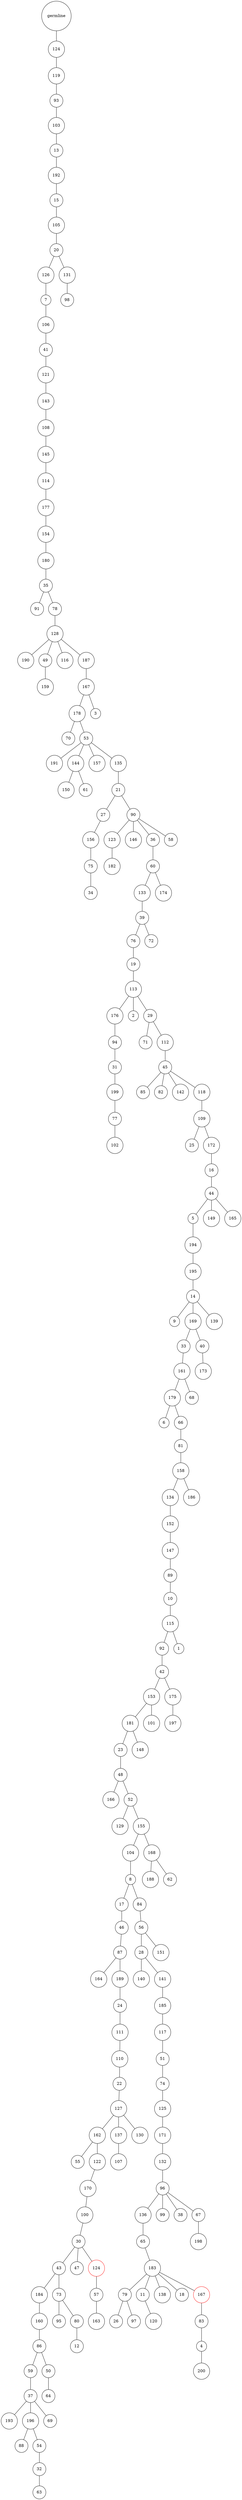 graph {
	rankdir=UD;
	splines=line;
	node [shape=circle]
	"0x7f1e9b8c7c70" [label="germline"];
	"0x7f1e9b8c7ca0" [label="124"];
	"0x7f1e9b8c7c70" -- "0x7f1e9b8c7ca0" ;
	"0x7f1e9b8c7cd0" [label="119"];
	"0x7f1e9b8c7ca0" -- "0x7f1e9b8c7cd0" ;
	"0x7f1e9b8c7d00" [label="93"];
	"0x7f1e9b8c7cd0" -- "0x7f1e9b8c7d00" ;
	"0x7f1e9b8c7d30" [label="103"];
	"0x7f1e9b8c7d00" -- "0x7f1e9b8c7d30" ;
	"0x7f1e9b8c7d60" [label="13"];
	"0x7f1e9b8c7d30" -- "0x7f1e9b8c7d60" ;
	"0x7f1e9b8c7d90" [label="192"];
	"0x7f1e9b8c7d60" -- "0x7f1e9b8c7d90" ;
	"0x7f1e9b8c7dc0" [label="15"];
	"0x7f1e9b8c7d90" -- "0x7f1e9b8c7dc0" ;
	"0x7f1e9b8c7df0" [label="105"];
	"0x7f1e9b8c7dc0" -- "0x7f1e9b8c7df0" ;
	"0x7f1e9b8c7e20" [label="20"];
	"0x7f1e9b8c7df0" -- "0x7f1e9b8c7e20" ;
	"0x7f1e9b8c7e50" [label="126"];
	"0x7f1e9b8c7e20" -- "0x7f1e9b8c7e50" ;
	"0x7f1e9b8c7e80" [label="7"];
	"0x7f1e9b8c7e50" -- "0x7f1e9b8c7e80" ;
	"0x7f1e9b8c7eb0" [label="106"];
	"0x7f1e9b8c7e80" -- "0x7f1e9b8c7eb0" ;
	"0x7f1e9b8c7ee0" [label="41"];
	"0x7f1e9b8c7eb0" -- "0x7f1e9b8c7ee0" ;
	"0x7f1e9b8c7f10" [label="121"];
	"0x7f1e9b8c7ee0" -- "0x7f1e9b8c7f10" ;
	"0x7f1e9b8c7f40" [label="143"];
	"0x7f1e9b8c7f10" -- "0x7f1e9b8c7f40" ;
	"0x7f1e9b8c7f70" [label="108"];
	"0x7f1e9b8c7f40" -- "0x7f1e9b8c7f70" ;
	"0x7f1e9b8c7fa0" [label="145"];
	"0x7f1e9b8c7f70" -- "0x7f1e9b8c7fa0" ;
	"0x7f1e9b8c7fd0" [label="114"];
	"0x7f1e9b8c7fa0" -- "0x7f1e9b8c7fd0" ;
	"0x7f1e9b8ca040" [label="177"];
	"0x7f1e9b8c7fd0" -- "0x7f1e9b8ca040" ;
	"0x7f1e9b8ca070" [label="154"];
	"0x7f1e9b8ca040" -- "0x7f1e9b8ca070" ;
	"0x7f1e9b8ca0a0" [label="180"];
	"0x7f1e9b8ca070" -- "0x7f1e9b8ca0a0" ;
	"0x7f1e9b8ca0d0" [label="35"];
	"0x7f1e9b8ca0a0" -- "0x7f1e9b8ca0d0" ;
	"0x7f1e9b8ca100" [label="91"];
	"0x7f1e9b8ca0d0" -- "0x7f1e9b8ca100" ;
	"0x7f1e9b8ca130" [label="78"];
	"0x7f1e9b8ca0d0" -- "0x7f1e9b8ca130" ;
	"0x7f1e9b8ca160" [label="128"];
	"0x7f1e9b8ca130" -- "0x7f1e9b8ca160" ;
	"0x7f1e9b8ca190" [label="190"];
	"0x7f1e9b8ca160" -- "0x7f1e9b8ca190" ;
	"0x7f1e9b8ca1c0" [label="49"];
	"0x7f1e9b8ca160" -- "0x7f1e9b8ca1c0" ;
	"0x7f1e9b8ca1f0" [label="159"];
	"0x7f1e9b8ca1c0" -- "0x7f1e9b8ca1f0" ;
	"0x7f1e9b8ca220" [label="116"];
	"0x7f1e9b8ca160" -- "0x7f1e9b8ca220" ;
	"0x7f1e9b8ca250" [label="187"];
	"0x7f1e9b8ca160" -- "0x7f1e9b8ca250" ;
	"0x7f1e9b8ca280" [label="167"];
	"0x7f1e9b8ca250" -- "0x7f1e9b8ca280" ;
	"0x7f1e9b8ca2b0" [label="178"];
	"0x7f1e9b8ca280" -- "0x7f1e9b8ca2b0" ;
	"0x7f1e9b8ca2e0" [label="70"];
	"0x7f1e9b8ca2b0" -- "0x7f1e9b8ca2e0" ;
	"0x7f1e9b8ca310" [label="53"];
	"0x7f1e9b8ca2b0" -- "0x7f1e9b8ca310" ;
	"0x7f1e9b8ca340" [label="191"];
	"0x7f1e9b8ca310" -- "0x7f1e9b8ca340" ;
	"0x7f1e9b8ca370" [label="144"];
	"0x7f1e9b8ca310" -- "0x7f1e9b8ca370" ;
	"0x7f1e9b8ca3a0" [label="150"];
	"0x7f1e9b8ca370" -- "0x7f1e9b8ca3a0" ;
	"0x7f1e9b8ca3d0" [label="61"];
	"0x7f1e9b8ca370" -- "0x7f1e9b8ca3d0" ;
	"0x7f1e9b8ca400" [label="157"];
	"0x7f1e9b8ca310" -- "0x7f1e9b8ca400" ;
	"0x7f1e9b8ca430" [label="135"];
	"0x7f1e9b8ca310" -- "0x7f1e9b8ca430" ;
	"0x7f1e9b8ca460" [label="21"];
	"0x7f1e9b8ca430" -- "0x7f1e9b8ca460" ;
	"0x7f1e9b8ca490" [label="27"];
	"0x7f1e9b8ca460" -- "0x7f1e9b8ca490" ;
	"0x7f1e9b8ca4c0" [label="156"];
	"0x7f1e9b8ca490" -- "0x7f1e9b8ca4c0" ;
	"0x7f1e9b8ca4f0" [label="75"];
	"0x7f1e9b8ca4c0" -- "0x7f1e9b8ca4f0" ;
	"0x7f1e9b8ca520" [label="34"];
	"0x7f1e9b8ca4f0" -- "0x7f1e9b8ca520" ;
	"0x7f1e9b8ca550" [label="90"];
	"0x7f1e9b8ca460" -- "0x7f1e9b8ca550" ;
	"0x7f1e9b8ca580" [label="123"];
	"0x7f1e9b8ca550" -- "0x7f1e9b8ca580" ;
	"0x7f1e9b8ca5b0" [label="182"];
	"0x7f1e9b8ca580" -- "0x7f1e9b8ca5b0" ;
	"0x7f1e9b8ca5e0" [label="146"];
	"0x7f1e9b8ca550" -- "0x7f1e9b8ca5e0" ;
	"0x7f1e9b8ca610" [label="36"];
	"0x7f1e9b8ca550" -- "0x7f1e9b8ca610" ;
	"0x7f1e9b8ca640" [label="60"];
	"0x7f1e9b8ca610" -- "0x7f1e9b8ca640" ;
	"0x7f1e9b8ca670" [label="133"];
	"0x7f1e9b8ca640" -- "0x7f1e9b8ca670" ;
	"0x7f1e9b8ca6a0" [label="39"];
	"0x7f1e9b8ca670" -- "0x7f1e9b8ca6a0" ;
	"0x7f1e9b8ca6d0" [label="76"];
	"0x7f1e9b8ca6a0" -- "0x7f1e9b8ca6d0" ;
	"0x7f1e9b8ca700" [label="19"];
	"0x7f1e9b8ca6d0" -- "0x7f1e9b8ca700" ;
	"0x7f1e9b8ca730" [label="113"];
	"0x7f1e9b8ca700" -- "0x7f1e9b8ca730" ;
	"0x7f1e9b8ca760" [label="176"];
	"0x7f1e9b8ca730" -- "0x7f1e9b8ca760" ;
	"0x7f1e9b8ca790" [label="94"];
	"0x7f1e9b8ca760" -- "0x7f1e9b8ca790" ;
	"0x7f1e9b8ca7c0" [label="31"];
	"0x7f1e9b8ca790" -- "0x7f1e9b8ca7c0" ;
	"0x7f1e9b8ca7f0" [label="199"];
	"0x7f1e9b8ca7c0" -- "0x7f1e9b8ca7f0" ;
	"0x7f1e9b8ca820" [label="77"];
	"0x7f1e9b8ca7f0" -- "0x7f1e9b8ca820" ;
	"0x7f1e9b8ca850" [label="102"];
	"0x7f1e9b8ca820" -- "0x7f1e9b8ca850" ;
	"0x7f1e9b8ca880" [label="2"];
	"0x7f1e9b8ca730" -- "0x7f1e9b8ca880" ;
	"0x7f1e9b8ca8b0" [label="29"];
	"0x7f1e9b8ca730" -- "0x7f1e9b8ca8b0" ;
	"0x7f1e9b8ca8e0" [label="71"];
	"0x7f1e9b8ca8b0" -- "0x7f1e9b8ca8e0" ;
	"0x7f1e9b8ca910" [label="112"];
	"0x7f1e9b8ca8b0" -- "0x7f1e9b8ca910" ;
	"0x7f1e9b8ca940" [label="45"];
	"0x7f1e9b8ca910" -- "0x7f1e9b8ca940" ;
	"0x7f1e9b8ca970" [label="85"];
	"0x7f1e9b8ca940" -- "0x7f1e9b8ca970" ;
	"0x7f1e9b8ca9a0" [label="82"];
	"0x7f1e9b8ca940" -- "0x7f1e9b8ca9a0" ;
	"0x7f1e9b8ca9d0" [label="142"];
	"0x7f1e9b8ca940" -- "0x7f1e9b8ca9d0" ;
	"0x7f1e9b8caa00" [label="118"];
	"0x7f1e9b8ca940" -- "0x7f1e9b8caa00" ;
	"0x7f1e9b8caa30" [label="109"];
	"0x7f1e9b8caa00" -- "0x7f1e9b8caa30" ;
	"0x7f1e9b8caa60" [label="25"];
	"0x7f1e9b8caa30" -- "0x7f1e9b8caa60" ;
	"0x7f1e9b8caa90" [label="172"];
	"0x7f1e9b8caa30" -- "0x7f1e9b8caa90" ;
	"0x7f1e9b8caac0" [label="16"];
	"0x7f1e9b8caa90" -- "0x7f1e9b8caac0" ;
	"0x7f1e9b8caaf0" [label="44"];
	"0x7f1e9b8caac0" -- "0x7f1e9b8caaf0" ;
	"0x7f1e9b8cab20" [label="5"];
	"0x7f1e9b8caaf0" -- "0x7f1e9b8cab20" ;
	"0x7f1e9b8cab50" [label="194"];
	"0x7f1e9b8cab20" -- "0x7f1e9b8cab50" ;
	"0x7f1e9b8cab80" [label="195"];
	"0x7f1e9b8cab50" -- "0x7f1e9b8cab80" ;
	"0x7f1e9b8cabb0" [label="14"];
	"0x7f1e9b8cab80" -- "0x7f1e9b8cabb0" ;
	"0x7f1e9b8cabe0" [label="9"];
	"0x7f1e9b8cabb0" -- "0x7f1e9b8cabe0" ;
	"0x7f1e9b8cac10" [label="169"];
	"0x7f1e9b8cabb0" -- "0x7f1e9b8cac10" ;
	"0x7f1e9b8cac40" [label="33"];
	"0x7f1e9b8cac10" -- "0x7f1e9b8cac40" ;
	"0x7f1e9b8cac70" [label="161"];
	"0x7f1e9b8cac40" -- "0x7f1e9b8cac70" ;
	"0x7f1e9b8caca0" [label="179"];
	"0x7f1e9b8cac70" -- "0x7f1e9b8caca0" ;
	"0x7f1e9b8cacd0" [label="6"];
	"0x7f1e9b8caca0" -- "0x7f1e9b8cacd0" ;
	"0x7f1e9b8cad00" [label="66"];
	"0x7f1e9b8caca0" -- "0x7f1e9b8cad00" ;
	"0x7f1e9b8cad30" [label="81"];
	"0x7f1e9b8cad00" -- "0x7f1e9b8cad30" ;
	"0x7f1e9b8cad60" [label="158"];
	"0x7f1e9b8cad30" -- "0x7f1e9b8cad60" ;
	"0x7f1e9b8cad90" [label="134"];
	"0x7f1e9b8cad60" -- "0x7f1e9b8cad90" ;
	"0x7f1e9b8cadc0" [label="152"];
	"0x7f1e9b8cad90" -- "0x7f1e9b8cadc0" ;
	"0x7f1e9b8cadf0" [label="147"];
	"0x7f1e9b8cadc0" -- "0x7f1e9b8cadf0" ;
	"0x7f1e9b8cae20" [label="89"];
	"0x7f1e9b8cadf0" -- "0x7f1e9b8cae20" ;
	"0x7f1e9b8cae50" [label="10"];
	"0x7f1e9b8cae20" -- "0x7f1e9b8cae50" ;
	"0x7f1e9b8cae80" [label="115"];
	"0x7f1e9b8cae50" -- "0x7f1e9b8cae80" ;
	"0x7f1e9b8caeb0" [label="92"];
	"0x7f1e9b8cae80" -- "0x7f1e9b8caeb0" ;
	"0x7f1e9b8caee0" [label="42"];
	"0x7f1e9b8caeb0" -- "0x7f1e9b8caee0" ;
	"0x7f1e9b8caf10" [label="153"];
	"0x7f1e9b8caee0" -- "0x7f1e9b8caf10" ;
	"0x7f1e9b8caf40" [label="181"];
	"0x7f1e9b8caf10" -- "0x7f1e9b8caf40" ;
	"0x7f1e9b8caf70" [label="23"];
	"0x7f1e9b8caf40" -- "0x7f1e9b8caf70" ;
	"0x7f1e9b8cafa0" [label="48"];
	"0x7f1e9b8caf70" -- "0x7f1e9b8cafa0" ;
	"0x7f1e9b8cafd0" [label="166"];
	"0x7f1e9b8cafa0" -- "0x7f1e9b8cafd0" ;
	"0x7f1e9b8cd040" [label="52"];
	"0x7f1e9b8cafa0" -- "0x7f1e9b8cd040" ;
	"0x7f1e9b8cd070" [label="129"];
	"0x7f1e9b8cd040" -- "0x7f1e9b8cd070" ;
	"0x7f1e9b8cd0a0" [label="155"];
	"0x7f1e9b8cd040" -- "0x7f1e9b8cd0a0" ;
	"0x7f1e9b8cd0d0" [label="104"];
	"0x7f1e9b8cd0a0" -- "0x7f1e9b8cd0d0" ;
	"0x7f1e9b8cd100" [label="8"];
	"0x7f1e9b8cd0d0" -- "0x7f1e9b8cd100" ;
	"0x7f1e9b8cd130" [label="17"];
	"0x7f1e9b8cd100" -- "0x7f1e9b8cd130" ;
	"0x7f1e9b8cd160" [label="46"];
	"0x7f1e9b8cd130" -- "0x7f1e9b8cd160" ;
	"0x7f1e9b8cd190" [label="87"];
	"0x7f1e9b8cd160" -- "0x7f1e9b8cd190" ;
	"0x7f1e9b8cd1c0" [label="164"];
	"0x7f1e9b8cd190" -- "0x7f1e9b8cd1c0" ;
	"0x7f1e9b8cd1f0" [label="189"];
	"0x7f1e9b8cd190" -- "0x7f1e9b8cd1f0" ;
	"0x7f1e9b8cd220" [label="24"];
	"0x7f1e9b8cd1f0" -- "0x7f1e9b8cd220" ;
	"0x7f1e9b8cd250" [label="111"];
	"0x7f1e9b8cd220" -- "0x7f1e9b8cd250" ;
	"0x7f1e9b8cd280" [label="110"];
	"0x7f1e9b8cd250" -- "0x7f1e9b8cd280" ;
	"0x7f1e9b8cd2b0" [label="22"];
	"0x7f1e9b8cd280" -- "0x7f1e9b8cd2b0" ;
	"0x7f1e9b8cd2e0" [label="127"];
	"0x7f1e9b8cd2b0" -- "0x7f1e9b8cd2e0" ;
	"0x7f1e9b8cd310" [label="162"];
	"0x7f1e9b8cd2e0" -- "0x7f1e9b8cd310" ;
	"0x7f1e9b8cd340" [label="55"];
	"0x7f1e9b8cd310" -- "0x7f1e9b8cd340" ;
	"0x7f1e9b8cd370" [label="122"];
	"0x7f1e9b8cd310" -- "0x7f1e9b8cd370" ;
	"0x7f1e9b8cd3a0" [label="170"];
	"0x7f1e9b8cd370" -- "0x7f1e9b8cd3a0" ;
	"0x7f1e9b8cd3d0" [label="100"];
	"0x7f1e9b8cd3a0" -- "0x7f1e9b8cd3d0" ;
	"0x7f1e9b8cd400" [label="30"];
	"0x7f1e9b8cd3d0" -- "0x7f1e9b8cd400" ;
	"0x7f1e9b8cd430" [label="43"];
	"0x7f1e9b8cd400" -- "0x7f1e9b8cd430" ;
	"0x7f1e9b8cd460" [label="184"];
	"0x7f1e9b8cd430" -- "0x7f1e9b8cd460" ;
	"0x7f1e9b8cd490" [label="160"];
	"0x7f1e9b8cd460" -- "0x7f1e9b8cd490" ;
	"0x7f1e9b8cd4c0" [label="86"];
	"0x7f1e9b8cd490" -- "0x7f1e9b8cd4c0" ;
	"0x7f1e9b8cd4f0" [label="59"];
	"0x7f1e9b8cd4c0" -- "0x7f1e9b8cd4f0" ;
	"0x7f1e9b8cd520" [label="37"];
	"0x7f1e9b8cd4f0" -- "0x7f1e9b8cd520" ;
	"0x7f1e9b8cd550" [label="193"];
	"0x7f1e9b8cd520" -- "0x7f1e9b8cd550" ;
	"0x7f1e9b8cd580" [label="196"];
	"0x7f1e9b8cd520" -- "0x7f1e9b8cd580" ;
	"0x7f1e9b8cd5b0" [label="88"];
	"0x7f1e9b8cd580" -- "0x7f1e9b8cd5b0" ;
	"0x7f1e9b8cd5e0" [label="54"];
	"0x7f1e9b8cd580" -- "0x7f1e9b8cd5e0" ;
	"0x7f1e9b8cd610" [label="32"];
	"0x7f1e9b8cd5e0" -- "0x7f1e9b8cd610" ;
	"0x7f1e9b8cd640" [label="63"];
	"0x7f1e9b8cd610" -- "0x7f1e9b8cd640" ;
	"0x7f1e9b8cd670" [label="69"];
	"0x7f1e9b8cd520" -- "0x7f1e9b8cd670" ;
	"0x7f1e9b8cd6a0" [label="50"];
	"0x7f1e9b8cd4c0" -- "0x7f1e9b8cd6a0" ;
	"0x7f1e9b8cd6d0" [label="64"];
	"0x7f1e9b8cd6a0" -- "0x7f1e9b8cd6d0" ;
	"0x7f1e9b8cd700" [label="73"];
	"0x7f1e9b8cd430" -- "0x7f1e9b8cd700" ;
	"0x7f1e9b8cd730" [label="95"];
	"0x7f1e9b8cd700" -- "0x7f1e9b8cd730" ;
	"0x7f1e9b8cd760" [label="80"];
	"0x7f1e9b8cd700" -- "0x7f1e9b8cd760" ;
	"0x7f1e9b8cd790" [label="12"];
	"0x7f1e9b8cd760" -- "0x7f1e9b8cd790" ;
	"0x7f1e9b8cd7c0" [label="47"];
	"0x7f1e9b8cd400" -- "0x7f1e9b8cd7c0" ;
	"0x7f1e9b8cd7f0" [label="124",color="red"];
	"0x7f1e9b8cd400" -- "0x7f1e9b8cd7f0" ;
	"0x7f1e9b8cd820" [label="57"];
	"0x7f1e9b8cd7f0" -- "0x7f1e9b8cd820" ;
	"0x7f1e9b8cd850" [label="163"];
	"0x7f1e9b8cd820" -- "0x7f1e9b8cd850" ;
	"0x7f1e9b8cd880" [label="137"];
	"0x7f1e9b8cd2e0" -- "0x7f1e9b8cd880" ;
	"0x7f1e9b8cd8b0" [label="107"];
	"0x7f1e9b8cd880" -- "0x7f1e9b8cd8b0" ;
	"0x7f1e9b8cd8e0" [label="130"];
	"0x7f1e9b8cd2e0" -- "0x7f1e9b8cd8e0" ;
	"0x7f1e9b8cd910" [label="84"];
	"0x7f1e9b8cd100" -- "0x7f1e9b8cd910" ;
	"0x7f1e9b8cd940" [label="56"];
	"0x7f1e9b8cd910" -- "0x7f1e9b8cd940" ;
	"0x7f1e9b8cd970" [label="28"];
	"0x7f1e9b8cd940" -- "0x7f1e9b8cd970" ;
	"0x7f1e9b8cd9a0" [label="140"];
	"0x7f1e9b8cd970" -- "0x7f1e9b8cd9a0" ;
	"0x7f1e9b8cd9d0" [label="141"];
	"0x7f1e9b8cd970" -- "0x7f1e9b8cd9d0" ;
	"0x7f1e9b8cda00" [label="185"];
	"0x7f1e9b8cd9d0" -- "0x7f1e9b8cda00" ;
	"0x7f1e9b8cda30" [label="117"];
	"0x7f1e9b8cda00" -- "0x7f1e9b8cda30" ;
	"0x7f1e9b8cda60" [label="51"];
	"0x7f1e9b8cda30" -- "0x7f1e9b8cda60" ;
	"0x7f1e9b8cda90" [label="74"];
	"0x7f1e9b8cda60" -- "0x7f1e9b8cda90" ;
	"0x7f1e9b8cdac0" [label="125"];
	"0x7f1e9b8cda90" -- "0x7f1e9b8cdac0" ;
	"0x7f1e9b8cdaf0" [label="171"];
	"0x7f1e9b8cdac0" -- "0x7f1e9b8cdaf0" ;
	"0x7f1e9b8cdb20" [label="132"];
	"0x7f1e9b8cdaf0" -- "0x7f1e9b8cdb20" ;
	"0x7f1e9b8cdb50" [label="96"];
	"0x7f1e9b8cdb20" -- "0x7f1e9b8cdb50" ;
	"0x7f1e9b8cdb80" [label="136"];
	"0x7f1e9b8cdb50" -- "0x7f1e9b8cdb80" ;
	"0x7f1e9b8cdbb0" [label="65"];
	"0x7f1e9b8cdb80" -- "0x7f1e9b8cdbb0" ;
	"0x7f1e9b8cdbe0" [label="183"];
	"0x7f1e9b8cdbb0" -- "0x7f1e9b8cdbe0" ;
	"0x7f1e9b8cdc10" [label="79"];
	"0x7f1e9b8cdbe0" -- "0x7f1e9b8cdc10" ;
	"0x7f1e9b8cdc40" [label="26"];
	"0x7f1e9b8cdc10" -- "0x7f1e9b8cdc40" ;
	"0x7f1e9b8cdc70" [label="97"];
	"0x7f1e9b8cdc10" -- "0x7f1e9b8cdc70" ;
	"0x7f1e9b8cdca0" [label="11"];
	"0x7f1e9b8cdbe0" -- "0x7f1e9b8cdca0" ;
	"0x7f1e9b8cdcd0" [label="120"];
	"0x7f1e9b8cdca0" -- "0x7f1e9b8cdcd0" ;
	"0x7f1e9b8cdd00" [label="138"];
	"0x7f1e9b8cdbe0" -- "0x7f1e9b8cdd00" ;
	"0x7f1e9b8cdd30" [label="18"];
	"0x7f1e9b8cdbe0" -- "0x7f1e9b8cdd30" ;
	"0x7f1e9b8cdd60" [label="167",color="red"];
	"0x7f1e9b8cdbe0" -- "0x7f1e9b8cdd60" ;
	"0x7f1e9b8cdd90" [label="83"];
	"0x7f1e9b8cdd60" -- "0x7f1e9b8cdd90" ;
	"0x7f1e9b8cddc0" [label="4"];
	"0x7f1e9b8cdd90" -- "0x7f1e9b8cddc0" ;
	"0x7f1e9b8cddf0" [label="200"];
	"0x7f1e9b8cddc0" -- "0x7f1e9b8cddf0" ;
	"0x7f1e9b8cde20" [label="99"];
	"0x7f1e9b8cdb50" -- "0x7f1e9b8cde20" ;
	"0x7f1e9b8cde50" [label="38"];
	"0x7f1e9b8cdb50" -- "0x7f1e9b8cde50" ;
	"0x7f1e9b8cde80" [label="67"];
	"0x7f1e9b8cdb50" -- "0x7f1e9b8cde80" ;
	"0x7f1e9b8cdeb0" [label="198"];
	"0x7f1e9b8cde80" -- "0x7f1e9b8cdeb0" ;
	"0x7f1e9b8cdee0" [label="151"];
	"0x7f1e9b8cd940" -- "0x7f1e9b8cdee0" ;
	"0x7f1e9b8cdf10" [label="168"];
	"0x7f1e9b8cd0a0" -- "0x7f1e9b8cdf10" ;
	"0x7f1e9b8cdf40" [label="188"];
	"0x7f1e9b8cdf10" -- "0x7f1e9b8cdf40" ;
	"0x7f1e9b8cdf70" [label="62"];
	"0x7f1e9b8cdf10" -- "0x7f1e9b8cdf70" ;
	"0x7f1e9b8cdfa0" [label="148"];
	"0x7f1e9b8caf40" -- "0x7f1e9b8cdfa0" ;
	"0x7f1e9b8cdfd0" [label="101"];
	"0x7f1e9b8caf10" -- "0x7f1e9b8cdfd0" ;
	"0x7f1e9b8df040" [label="175"];
	"0x7f1e9b8caee0" -- "0x7f1e9b8df040" ;
	"0x7f1e9b8df070" [label="197"];
	"0x7f1e9b8df040" -- "0x7f1e9b8df070" ;
	"0x7f1e9b8df0a0" [label="1"];
	"0x7f1e9b8cae80" -- "0x7f1e9b8df0a0" ;
	"0x7f1e9b8df0d0" [label="186"];
	"0x7f1e9b8cad60" -- "0x7f1e9b8df0d0" ;
	"0x7f1e9b8df100" [label="68"];
	"0x7f1e9b8cac70" -- "0x7f1e9b8df100" ;
	"0x7f1e9b8df130" [label="40"];
	"0x7f1e9b8cac10" -- "0x7f1e9b8df130" ;
	"0x7f1e9b8df160" [label="173"];
	"0x7f1e9b8df130" -- "0x7f1e9b8df160" ;
	"0x7f1e9b8df190" [label="139"];
	"0x7f1e9b8cabb0" -- "0x7f1e9b8df190" ;
	"0x7f1e9b8df1c0" [label="149"];
	"0x7f1e9b8caaf0" -- "0x7f1e9b8df1c0" ;
	"0x7f1e9b8df1f0" [label="165"];
	"0x7f1e9b8caaf0" -- "0x7f1e9b8df1f0" ;
	"0x7f1e9b8df220" [label="72"];
	"0x7f1e9b8ca6a0" -- "0x7f1e9b8df220" ;
	"0x7f1e9b8df250" [label="174"];
	"0x7f1e9b8ca640" -- "0x7f1e9b8df250" ;
	"0x7f1e9b8df280" [label="58"];
	"0x7f1e9b8ca550" -- "0x7f1e9b8df280" ;
	"0x7f1e9b8df2b0" [label="3"];
	"0x7f1e9b8ca280" -- "0x7f1e9b8df2b0" ;
	"0x7f1e9b8df2e0" [label="131"];
	"0x7f1e9b8c7e20" -- "0x7f1e9b8df2e0" ;
	"0x7f1e9b8df310" [label="98"];
	"0x7f1e9b8df2e0" -- "0x7f1e9b8df310" ;
}
